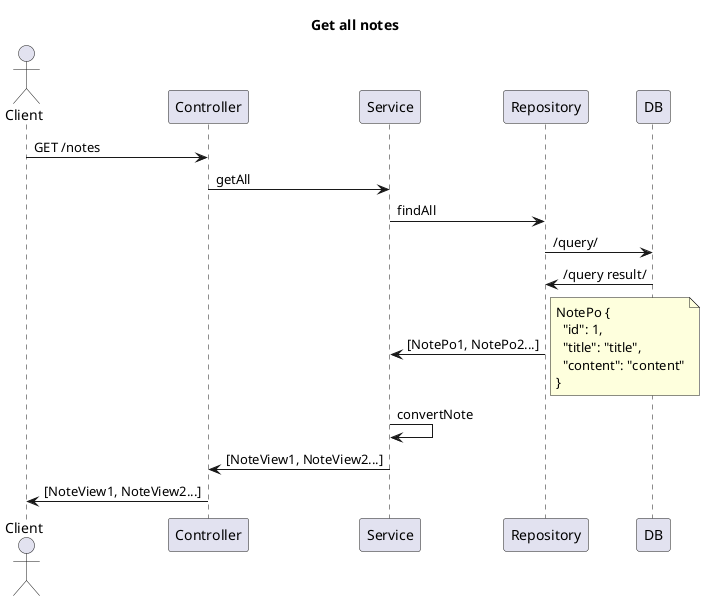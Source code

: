 @startuml

title "Get all notes"

actor Client as client
participant Controller as controller
participant Service as service
participant Repository as repository
participant DB as db

client -> controller: GET /notes
controller -> service: getAll
service -> repository: findAll
repository -> db: /query/
db -> repository: /query result/
repository -> service: [NotePo1, NotePo2...]
note right
NotePo {
  "id": 1,
  "title": "title",
  "content": "content"
}
end note
service -> service: convertNote
service -> controller: [NoteView1, NoteView2...]
controller -> client: [NoteView1, NoteView2...]


@enduml